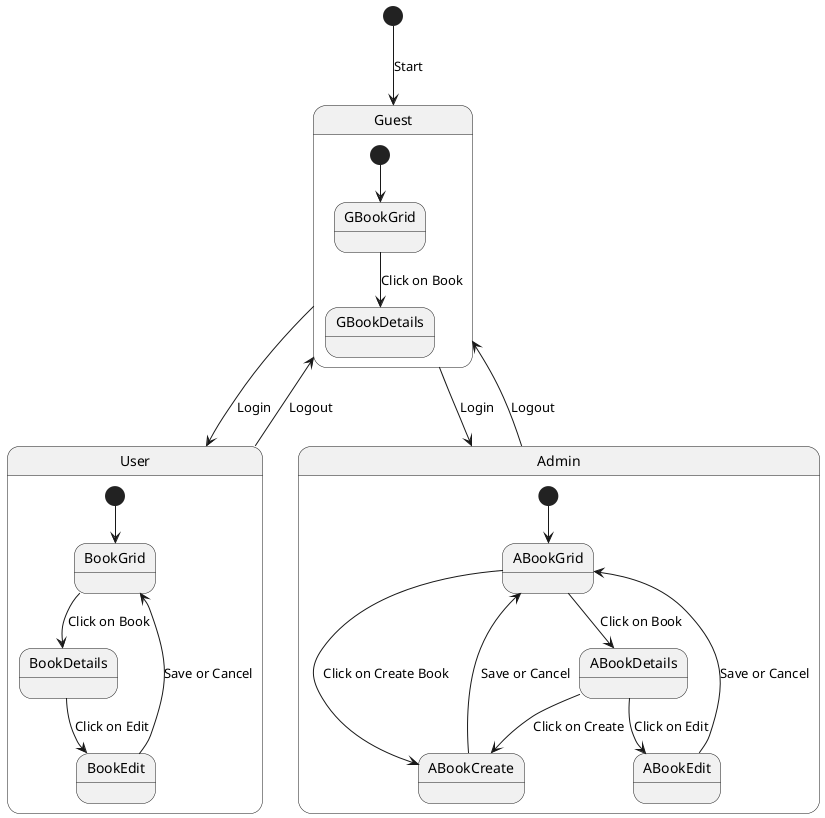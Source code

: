 @startuml

[*] --> Guest : Start

state User as "User" {
  [*] --> BookGrid
  BookGrid --> BookDetails : Click on Book
  BookDetails --> BookEdit : Click on Edit
  BookEdit --> BookGrid : Save or Cancel

}

state Admin as "Admin" {
  [*] --> ABookGrid
  ABookGrid --> ABookCreate : Click on Create Book
  ABookGrid --> ABookDetails : Click on Book
  ABookDetails --> ABookEdit : Click on Edit
  ABookDetails --> ABookCreate : Click on Create
  ABookEdit --> ABookGrid : Save or Cancel
  ABookCreate --> ABookGrid : Save or Cancel
}

state Guest as "Guest" {
  [*] --> GBookGrid
  GBookGrid --> GBookDetails : Click on Book
}

Admin --> Guest : Logout
User --> Guest : Logout

Guest --> User : Login
Guest --> Admin : Login
@enduml
